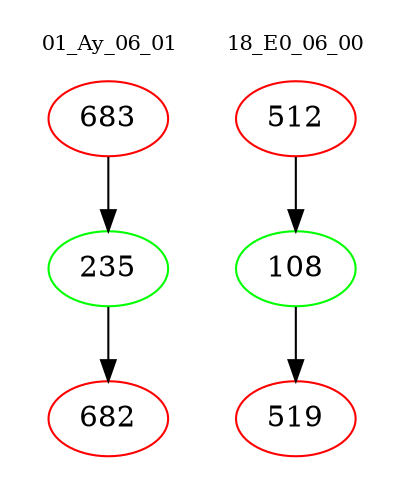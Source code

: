 digraph{
subgraph cluster_0 {
color = white
label = "01_Ay_06_01";
fontsize=10;
T0_683 [label="683", color="red"]
T0_683 -> T0_235 [color="black"]
T0_235 [label="235", color="green"]
T0_235 -> T0_682 [color="black"]
T0_682 [label="682", color="red"]
}
subgraph cluster_1 {
color = white
label = "18_E0_06_00";
fontsize=10;
T1_512 [label="512", color="red"]
T1_512 -> T1_108 [color="black"]
T1_108 [label="108", color="green"]
T1_108 -> T1_519 [color="black"]
T1_519 [label="519", color="red"]
}
}
